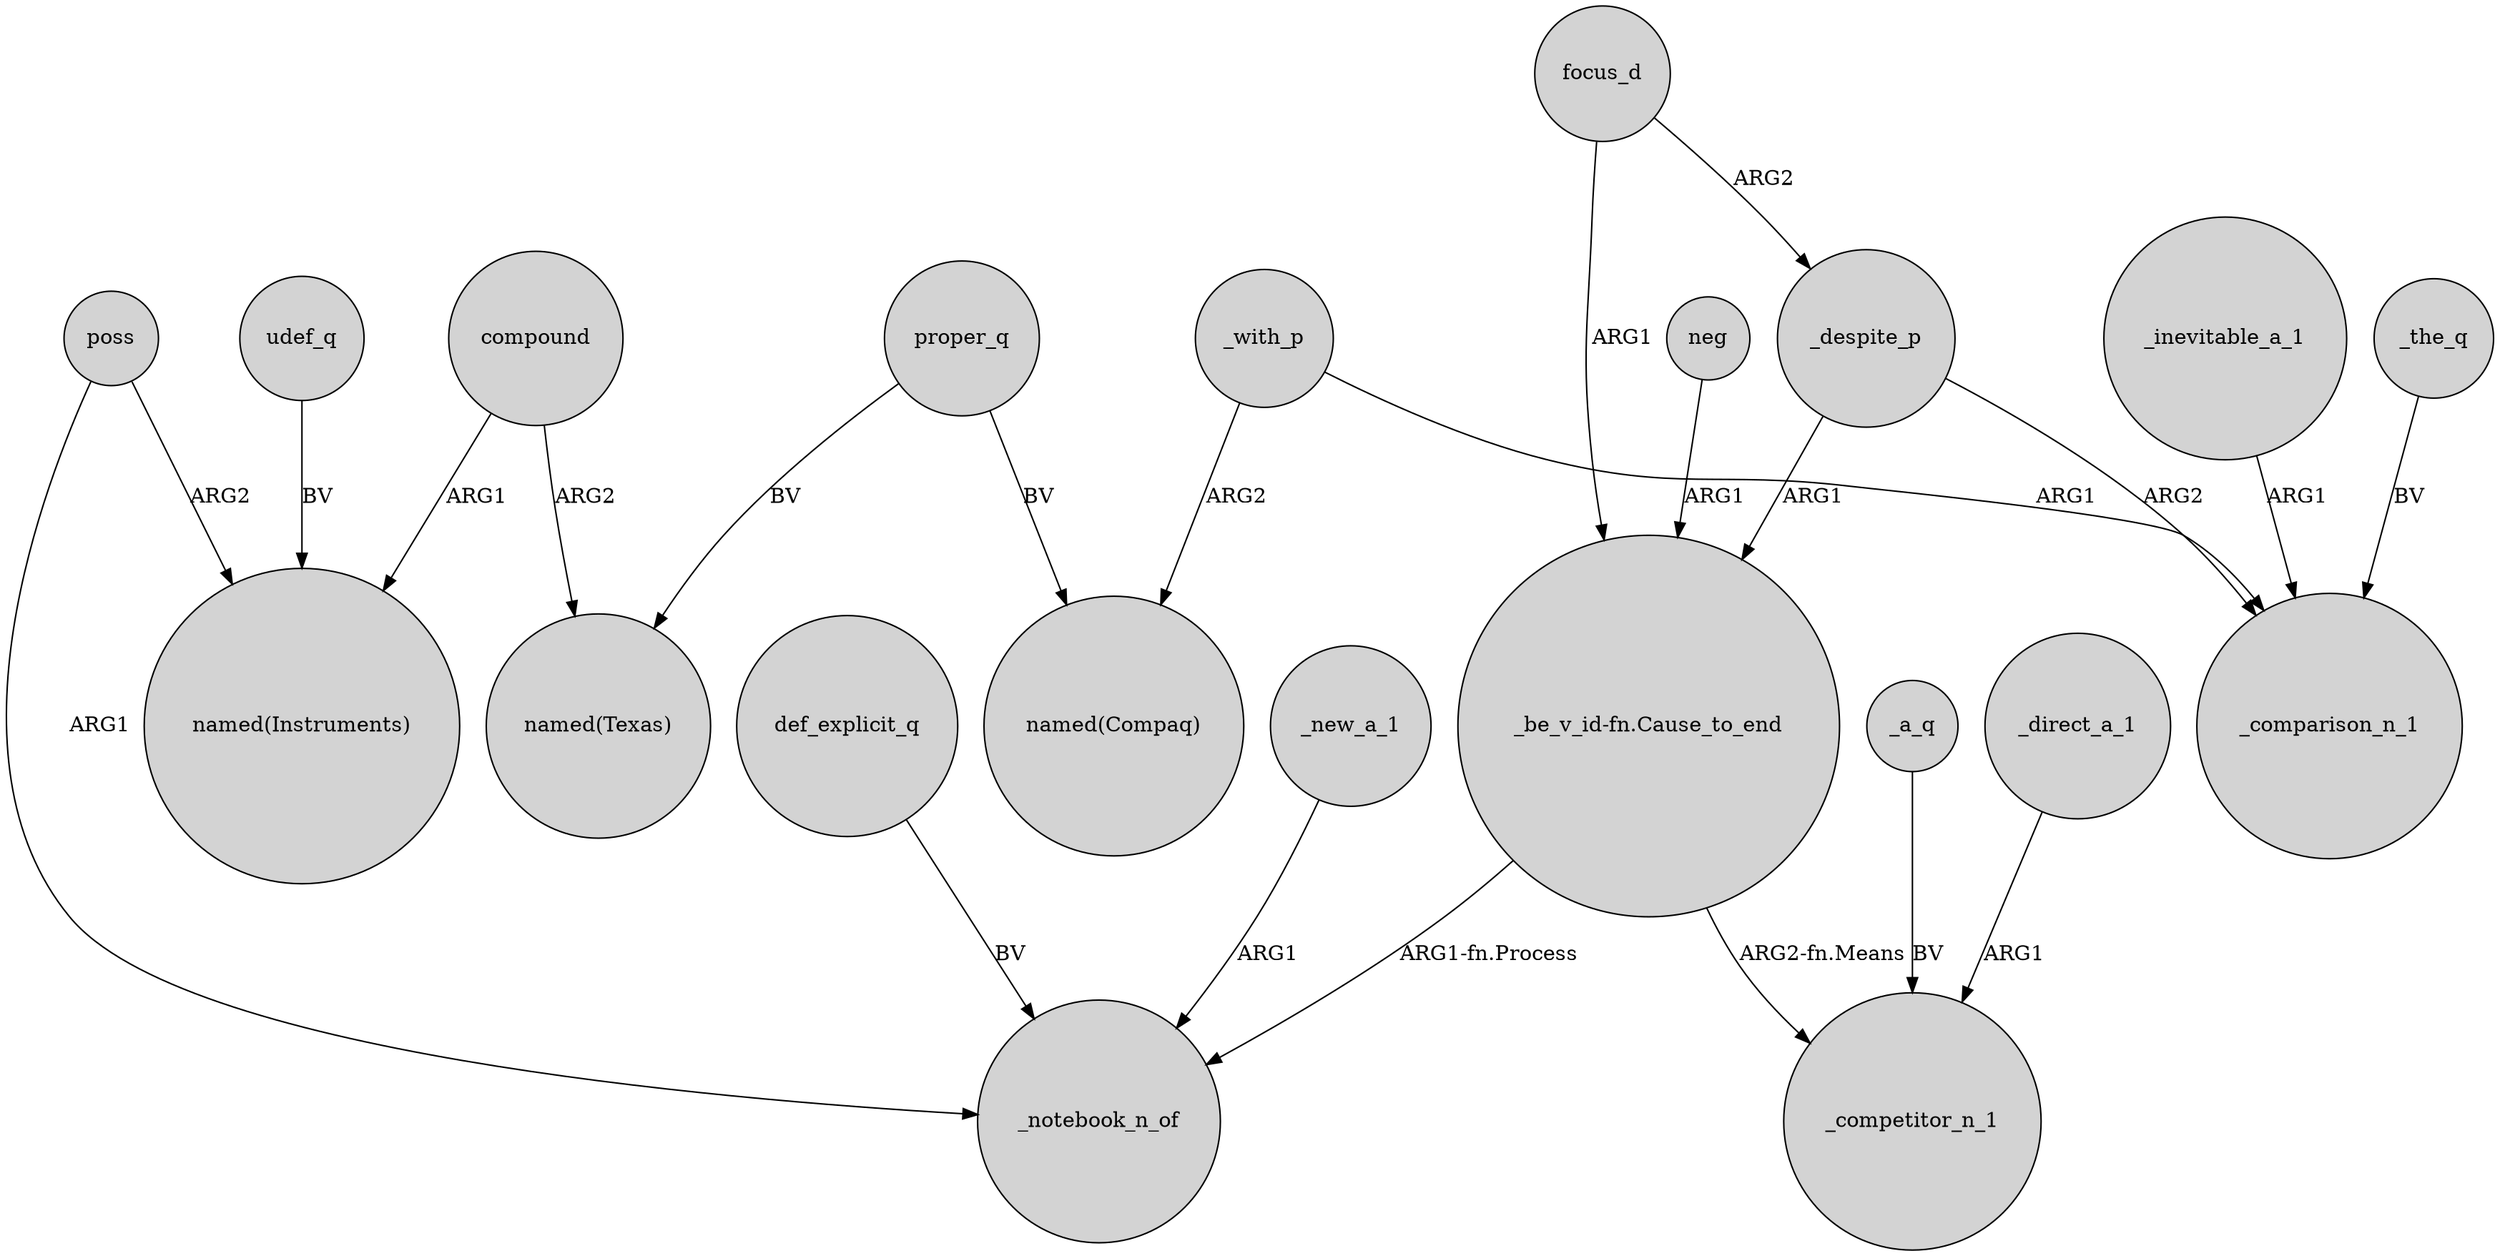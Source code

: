 digraph {
	node [shape=circle style=filled]
	proper_q -> "named(Texas)" [label=BV]
	focus_d -> "_be_v_id-fn.Cause_to_end" [label=ARG1]
	"_be_v_id-fn.Cause_to_end" -> _notebook_n_of [label="ARG1-fn.Process"]
	_inevitable_a_1 -> _comparison_n_1 [label=ARG1]
	neg -> "_be_v_id-fn.Cause_to_end" [label=ARG1]
	compound -> "named(Texas)" [label=ARG2]
	_despite_p -> _comparison_n_1 [label=ARG2]
	focus_d -> _despite_p [label=ARG2]
	compound -> "named(Instruments)" [label=ARG1]
	def_explicit_q -> _notebook_n_of [label=BV]
	poss -> _notebook_n_of [label=ARG1]
	_direct_a_1 -> _competitor_n_1 [label=ARG1]
	_with_p -> _comparison_n_1 [label=ARG1]
	proper_q -> "named(Compaq)" [label=BV]
	_with_p -> "named(Compaq)" [label=ARG2]
	_a_q -> _competitor_n_1 [label=BV]
	udef_q -> "named(Instruments)" [label=BV]
	_the_q -> _comparison_n_1 [label=BV]
	_despite_p -> "_be_v_id-fn.Cause_to_end" [label=ARG1]
	"_be_v_id-fn.Cause_to_end" -> _competitor_n_1 [label="ARG2-fn.Means"]
	_new_a_1 -> _notebook_n_of [label=ARG1]
	poss -> "named(Instruments)" [label=ARG2]
}
